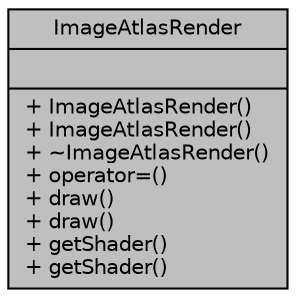 digraph "ImageAtlasRender"
{
 // LATEX_PDF_SIZE
  edge [fontname="Helvetica",fontsize="10",labelfontname="Helvetica",labelfontsize="10"];
  node [fontname="Helvetica",fontsize="10",shape=record];
  Node1 [label="{ImageAtlasRender\n||+ ImageAtlasRender()\l+ ImageAtlasRender()\l+ ~ImageAtlasRender()\l+ operator=()\l+ draw()\l+ draw()\l+ getShader()\l+ getShader()\l}",height=0.2,width=0.4,color="black", fillcolor="grey75", style="filled", fontcolor="black",tooltip=" "];
}
